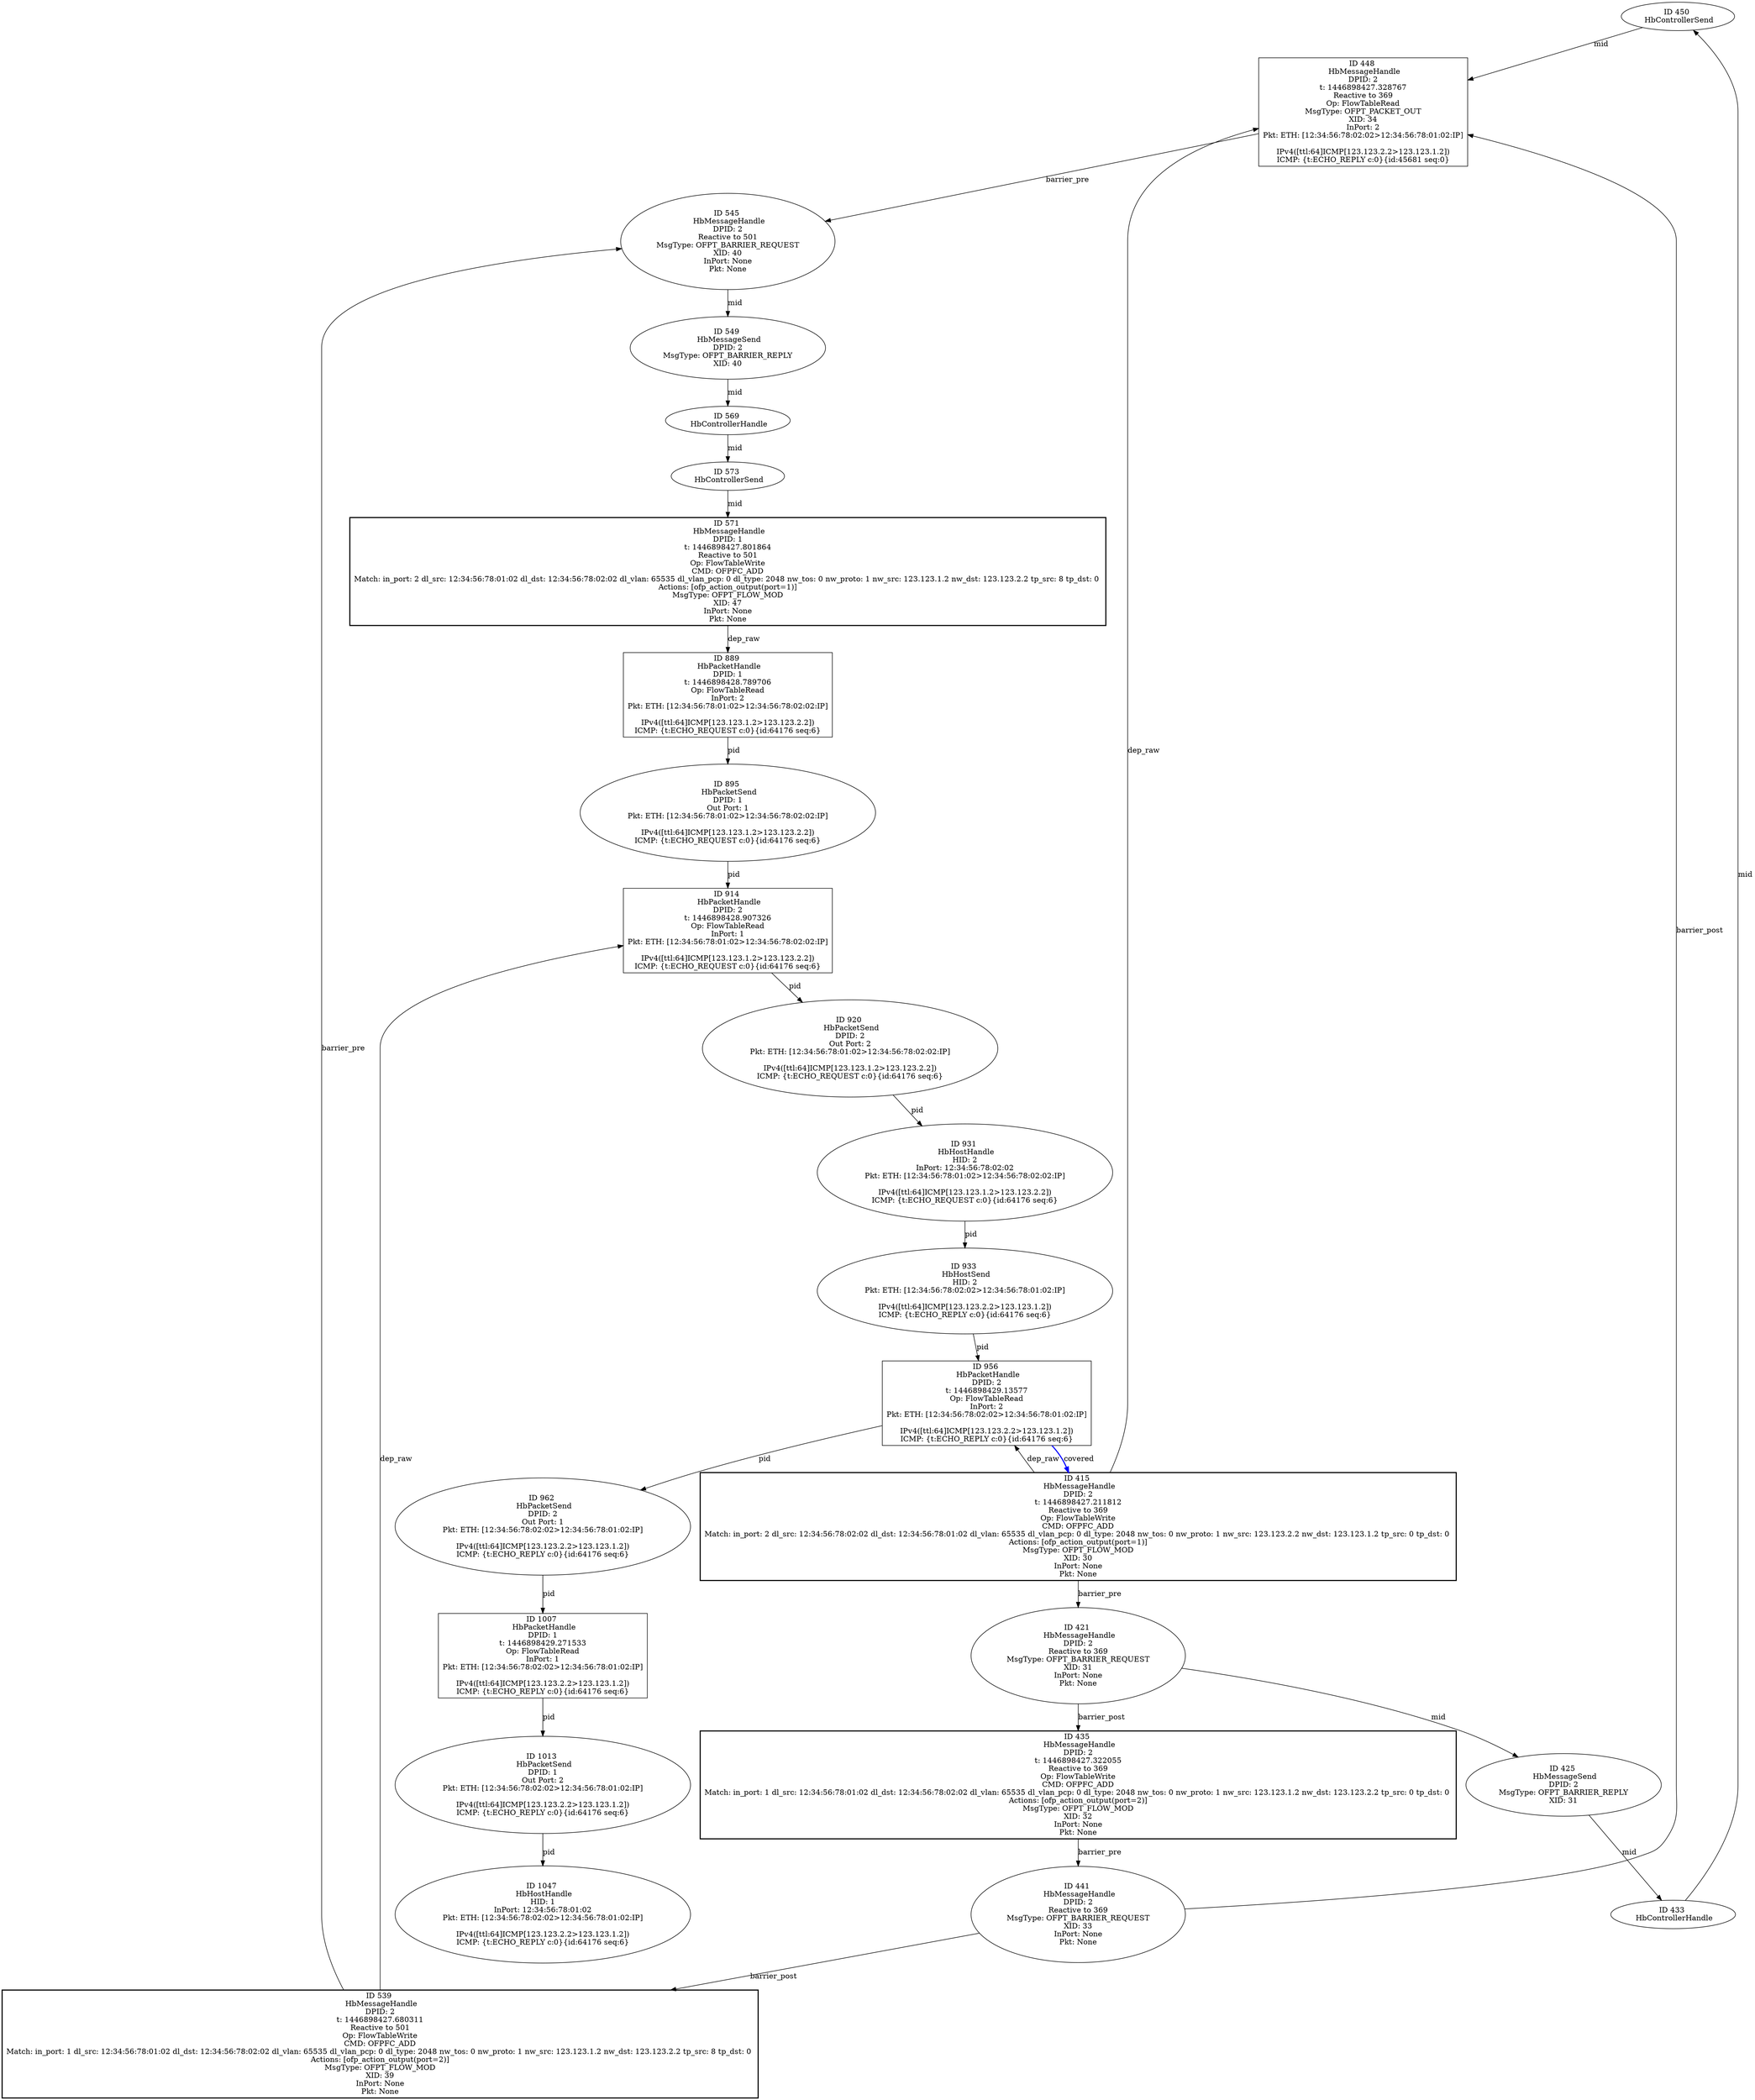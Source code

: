 strict digraph G {
450 [shape=oval, event=<hb_events.HbControllerSend object at 0x10f822890>, label="ID 450 
 HbControllerSend"];
914 [shape=box, event=<hb_events.HbPacketHandle object at 0x10f9bde10>, label="ID 914 
 HbPacketHandle
DPID: 2
t: 1446898428.907326
Op: FlowTableRead
InPort: 1
Pkt: ETH: [12:34:56:78:01:02>12:34:56:78:02:02:IP]

IPv4([ttl:64]ICMP[123.123.1.2>123.123.2.2])
ICMP: {t:ECHO_REQUEST c:0}{id:64176 seq:6}"];
1047 [shape=oval, event=<hb_events.HbHostHandle object at 0x10fa34ad0>, label="ID 1047 
 HbHostHandle
HID: 1
InPort: 12:34:56:78:01:02
Pkt: ETH: [12:34:56:78:02:02>12:34:56:78:01:02:IP]

IPv4([ttl:64]ICMP[123.123.2.2>123.123.1.2])
ICMP: {t:ECHO_REPLY c:0}{id:64176 seq:6}"];
920 [shape=oval, event=<hb_events.HbPacketSend object at 0x10f93c0d0>, label="ID 920 
 HbPacketSend
DPID: 2
Out Port: 2
Pkt: ETH: [12:34:56:78:01:02>12:34:56:78:02:02:IP]

IPv4([ttl:64]ICMP[123.123.1.2>123.123.2.2])
ICMP: {t:ECHO_REQUEST c:0}{id:64176 seq:6}"];
539 [event=<hb_events.HbMessageHandle object at 0x10f84a3d0>, shape=box, cmd_type="Reactive to 501", style=bold, label="ID 539 
 HbMessageHandle
DPID: 2
t: 1446898427.680311
Reactive to 501
Op: FlowTableWrite
CMD: OFPFC_ADD
Match: in_port: 1 dl_src: 12:34:56:78:01:02 dl_dst: 12:34:56:78:02:02 dl_vlan: 65535 dl_vlan_pcp: 0 dl_type: 2048 nw_tos: 0 nw_proto: 1 nw_src: 123.123.1.2 nw_dst: 123.123.2.2 tp_src: 8 tp_dst: 0 
Actions: [ofp_action_output(port=2)]
MsgType: OFPT_FLOW_MOD
XID: 39
InPort: None
Pkt: None"];
415 [event=<hb_events.HbMessageHandle object at 0x10f81b850>, shape=box, cmd_type="Reactive to 369", style=bold, label="ID 415 
 HbMessageHandle
DPID: 2
t: 1446898427.211812
Reactive to 369
Op: FlowTableWrite
CMD: OFPFC_ADD
Match: in_port: 2 dl_src: 12:34:56:78:02:02 dl_dst: 12:34:56:78:01:02 dl_vlan: 65535 dl_vlan_pcp: 0 dl_type: 2048 nw_tos: 0 nw_proto: 1 nw_src: 123.123.2.2 nw_dst: 123.123.1.2 tp_src: 0 tp_dst: 0 
Actions: [ofp_action_output(port=1)]
MsgType: OFPT_FLOW_MOD
XID: 30
InPort: None
Pkt: None"];
545 [shape=oval, cmd_type="Reactive to 501", event=<hb_events.HbMessageHandle object at 0x10f84a590>, label="ID 545 
 HbMessageHandle
DPID: 2
Reactive to 501
MsgType: OFPT_BARRIER_REQUEST
XID: 40
InPort: None
Pkt: None"];
931 [shape=oval, event=<hb_events.HbHostHandle object at 0x10f943a90>, label="ID 931 
 HbHostHandle
HID: 2
InPort: 12:34:56:78:02:02
Pkt: ETH: [12:34:56:78:01:02>12:34:56:78:02:02:IP]

IPv4([ttl:64]ICMP[123.123.1.2>123.123.2.2])
ICMP: {t:ECHO_REQUEST c:0}{id:64176 seq:6}"];
933 [shape=oval, event=<hb_events.HbHostSend object at 0x10f943d50>, label="ID 933 
 HbHostSend
HID: 2
Pkt: ETH: [12:34:56:78:02:02>12:34:56:78:01:02:IP]

IPv4([ttl:64]ICMP[123.123.2.2>123.123.1.2])
ICMP: {t:ECHO_REPLY c:0}{id:64176 seq:6}"];
425 [shape=oval, event=<hb_events.HbMessageSend object at 0x10f81bf90>, label="ID 425 
 HbMessageSend
DPID: 2
MsgType: OFPT_BARRIER_REPLY
XID: 31"];
433 [shape=oval, event=<hb_events.HbControllerHandle object at 0x10f822090>, label="ID 433 
 HbControllerHandle"];
435 [event=<hb_events.HbMessageHandle object at 0x10f822690>, shape=box, cmd_type="Reactive to 369", style=bold, label="ID 435 
 HbMessageHandle
DPID: 2
t: 1446898427.322055
Reactive to 369
Op: FlowTableWrite
CMD: OFPFC_ADD
Match: in_port: 1 dl_src: 12:34:56:78:01:02 dl_dst: 12:34:56:78:02:02 dl_vlan: 65535 dl_vlan_pcp: 0 dl_type: 2048 nw_tos: 0 nw_proto: 1 nw_src: 123.123.1.2 nw_dst: 123.123.2.2 tp_src: 0 tp_dst: 0 
Actions: [ofp_action_output(port=2)]
MsgType: OFPT_FLOW_MOD
XID: 32
InPort: None
Pkt: None"];
569 [shape=oval, event=<hb_events.HbControllerHandle object at 0x10f8502d0>, label="ID 569 
 HbControllerHandle"];
571 [event=<hb_events.HbMessageHandle object at 0x10f856bd0>, shape=box, cmd_type="Reactive to 501", style=bold, label="ID 571 
 HbMessageHandle
DPID: 1
t: 1446898427.801864
Reactive to 501
Op: FlowTableWrite
CMD: OFPFC_ADD
Match: in_port: 2 dl_src: 12:34:56:78:01:02 dl_dst: 12:34:56:78:02:02 dl_vlan: 65535 dl_vlan_pcp: 0 dl_type: 2048 nw_tos: 0 nw_proto: 1 nw_src: 123.123.1.2 nw_dst: 123.123.2.2 tp_src: 8 tp_dst: 0 
Actions: [ofp_action_output(port=1)]
MsgType: OFPT_FLOW_MOD
XID: 47
InPort: None
Pkt: None"];
956 [shape=box, event=<hb_events.HbPacketHandle object at 0x10f947b10>, label="ID 956 
 HbPacketHandle
DPID: 2
t: 1446898429.13577
Op: FlowTableRead
InPort: 2
Pkt: ETH: [12:34:56:78:02:02>12:34:56:78:01:02:IP]

IPv4([ttl:64]ICMP[123.123.2.2>123.123.1.2])
ICMP: {t:ECHO_REPLY c:0}{id:64176 seq:6}"];
573 [shape=oval, event=<hb_events.HbControllerSend object at 0x10f850d10>, label="ID 573 
 HbControllerSend"];
448 [shape=box, cmd_type="Reactive to 369", event=<hb_events.HbMessageHandle object at 0x10f822950>, label="ID 448 
 HbMessageHandle
DPID: 2
t: 1446898427.328767
Reactive to 369
Op: FlowTableRead
MsgType: OFPT_PACKET_OUT
XID: 34
InPort: 2
Pkt: ETH: [12:34:56:78:02:02>12:34:56:78:01:02:IP]

IPv4([ttl:64]ICMP[123.123.2.2>123.123.1.2])
ICMP: {t:ECHO_REPLY c:0}{id:45681 seq:0}"];
962 [shape=oval, event=<hb_events.HbPacketSend object at 0x10f95c5d0>, label="ID 962 
 HbPacketSend
DPID: 2
Out Port: 1
Pkt: ETH: [12:34:56:78:02:02>12:34:56:78:01:02:IP]

IPv4([ttl:64]ICMP[123.123.2.2>123.123.1.2])
ICMP: {t:ECHO_REPLY c:0}{id:64176 seq:6}"];
441 [shape=oval, cmd_type="Reactive to 369", event=<hb_events.HbMessageHandle object at 0x10f822850>, label="ID 441 
 HbMessageHandle
DPID: 2
Reactive to 369
MsgType: OFPT_BARRIER_REQUEST
XID: 33
InPort: None
Pkt: None"];
421 [shape=oval, cmd_type="Reactive to 369", event=<hb_events.HbMessageHandle object at 0x10f81bf50>, label="ID 421 
 HbMessageHandle
DPID: 2
Reactive to 369
MsgType: OFPT_BARRIER_REQUEST
XID: 31
InPort: None
Pkt: None"];
549 [shape=oval, event=<hb_events.HbMessageSend object at 0x10f84a4d0>, label="ID 549 
 HbMessageSend
DPID: 2
MsgType: OFPT_BARRIER_REPLY
XID: 40"];
1007 [shape=box, event=<hb_events.HbPacketHandle object at 0x10f971390>, label="ID 1007 
 HbPacketHandle
DPID: 1
t: 1446898429.271533
Op: FlowTableRead
InPort: 1
Pkt: ETH: [12:34:56:78:02:02>12:34:56:78:01:02:IP]

IPv4([ttl:64]ICMP[123.123.2.2>123.123.1.2])
ICMP: {t:ECHO_REPLY c:0}{id:64176 seq:6}"];
1013 [shape=oval, event=<hb_events.HbPacketSend object at 0x10fa28910>, label="ID 1013 
 HbPacketSend
DPID: 1
Out Port: 2
Pkt: ETH: [12:34:56:78:02:02>12:34:56:78:01:02:IP]

IPv4([ttl:64]ICMP[123.123.2.2>123.123.1.2])
ICMP: {t:ECHO_REPLY c:0}{id:64176 seq:6}"];
889 [shape=box, event=<hb_events.HbPacketHandle object at 0x10f9a2990>, label="ID 889 
 HbPacketHandle
DPID: 1
t: 1446898428.789706
Op: FlowTableRead
InPort: 2
Pkt: ETH: [12:34:56:78:01:02>12:34:56:78:02:02:IP]

IPv4([ttl:64]ICMP[123.123.1.2>123.123.2.2])
ICMP: {t:ECHO_REQUEST c:0}{id:64176 seq:6}"];
895 [shape=oval, event=<hb_events.HbPacketSend object at 0x10f9a8ed0>, label="ID 895 
 HbPacketSend
DPID: 1
Out Port: 1
Pkt: ETH: [12:34:56:78:01:02>12:34:56:78:02:02:IP]

IPv4([ttl:64]ICMP[123.123.1.2>123.123.2.2])
ICMP: {t:ECHO_REQUEST c:0}{id:64176 seq:6}"];
450 -> 448  [rel=mid, label=mid];
914 -> 920  [rel=pid, label=pid];
920 -> 931  [rel=pid, label=pid];
539 -> 545  [rel=barrier_pre, label=barrier_pre];
539 -> 914  [rel=dep_raw, label=dep_raw];
415 -> 448  [rel=dep_raw, label=dep_raw];
415 -> 956  [rel=dep_raw, label=dep_raw];
415 -> 421  [rel=barrier_pre, label=barrier_pre];
545 -> 549  [rel=mid, label=mid];
931 -> 933  [rel=pid, label=pid];
933 -> 956  [rel=pid, label=pid];
425 -> 433  [rel=mid, label=mid];
433 -> 450  [rel=mid, label=mid];
435 -> 441  [rel=barrier_pre, label=barrier_pre];
569 -> 573  [rel=mid, label=mid];
571 -> 889  [rel=dep_raw, label=dep_raw];
956 -> 962  [rel=pid, label=pid];
956 -> 415  [harmful=True, color=blue, style=bold, rel=covered, label=covered];
573 -> 571  [rel=mid, label=mid];
448 -> 545  [rel=barrier_pre, label=barrier_pre];
962 -> 1007  [rel=pid, label=pid];
441 -> 448  [rel=barrier_post, label=barrier_post];
441 -> 539  [rel=barrier_post, label=barrier_post];
421 -> 425  [rel=mid, label=mid];
421 -> 435  [rel=barrier_post, label=barrier_post];
549 -> 569  [rel=mid, label=mid];
1007 -> 1013  [rel=pid, label=pid];
1013 -> 1047  [rel=pid, label=pid];
889 -> 895  [rel=pid, label=pid];
895 -> 914  [rel=pid, label=pid];
}
